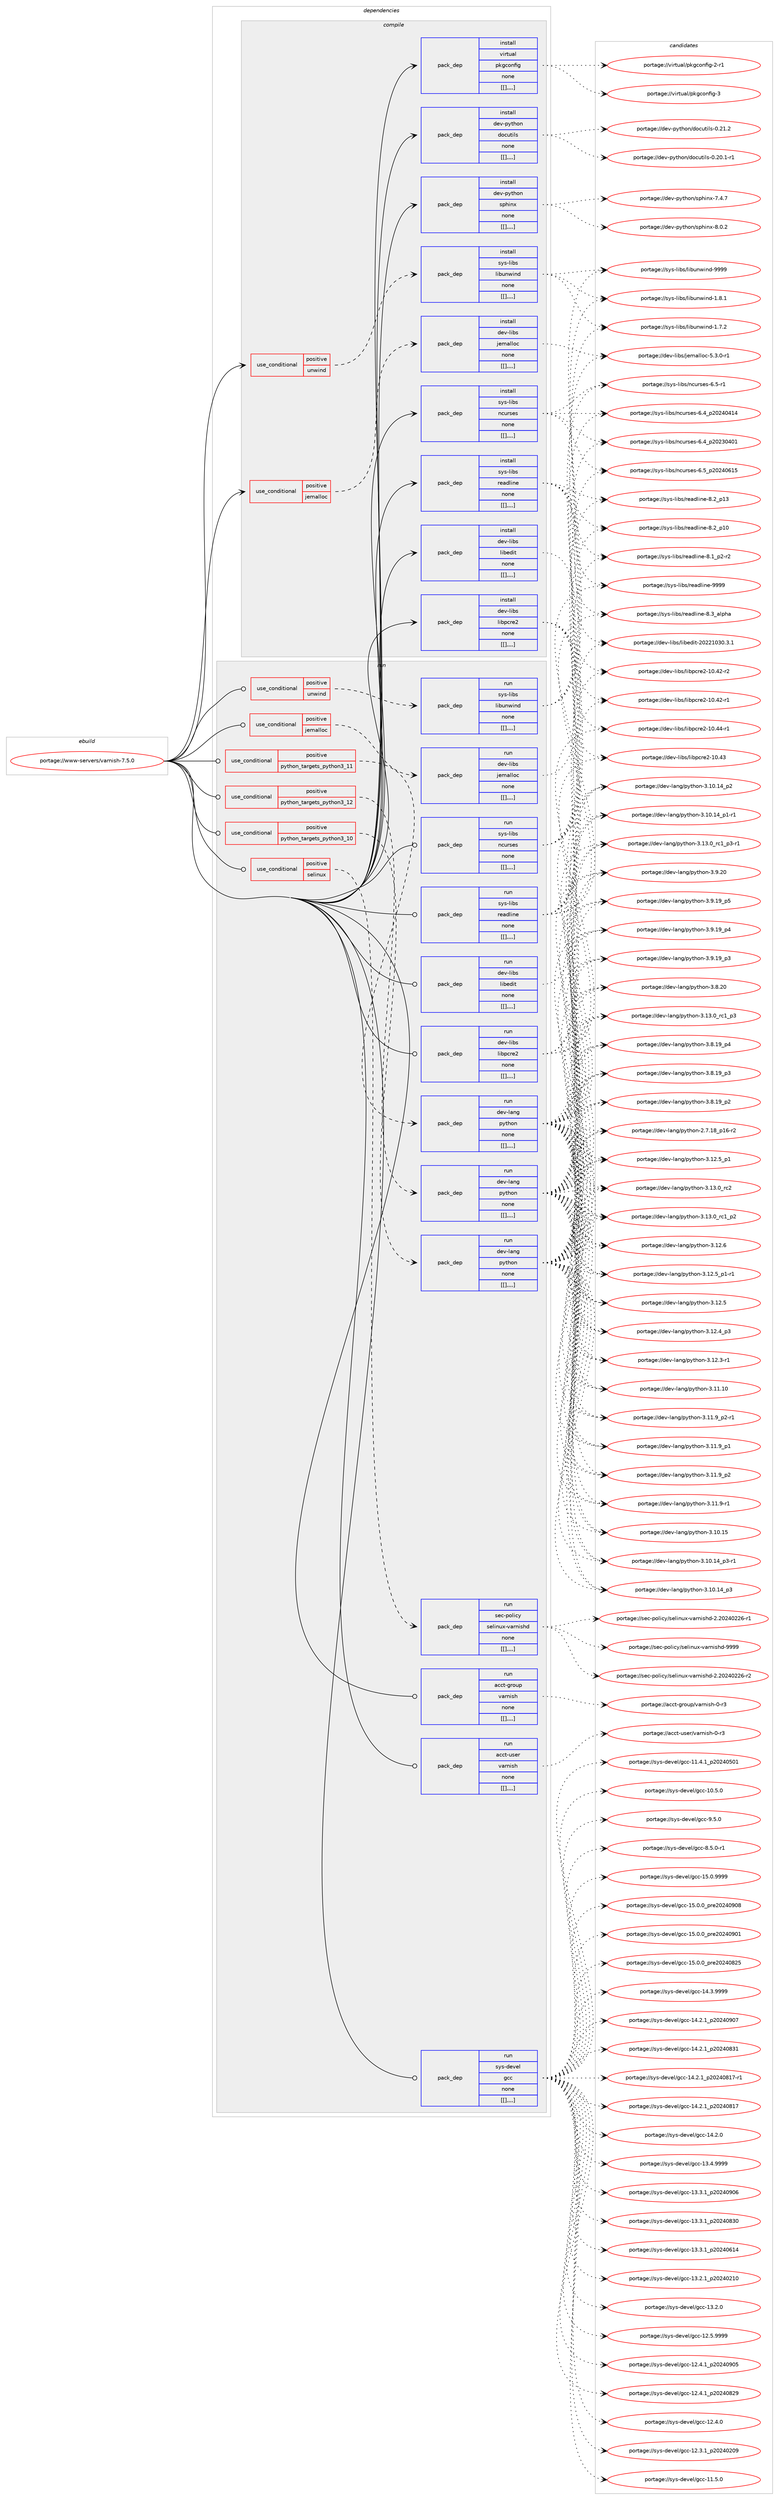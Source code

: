 digraph prolog {

# *************
# Graph options
# *************

newrank=true;
concentrate=true;
compound=true;
graph [rankdir=LR,fontname=Helvetica,fontsize=10,ranksep=1.5];#, ranksep=2.5, nodesep=0.2];
edge  [arrowhead=vee];
node  [fontname=Helvetica,fontsize=10];

# **********
# The ebuild
# **********

subgraph cluster_leftcol {
color=gray;
label=<<i>ebuild</i>>;
id [label="portage://www-servers/varnish-7.5.0", color=red, width=4, href="../www-servers/varnish-7.5.0.svg"];
}

# ****************
# The dependencies
# ****************

subgraph cluster_midcol {
color=gray;
label=<<i>dependencies</i>>;
subgraph cluster_compile {
fillcolor="#eeeeee";
style=filled;
label=<<i>compile</i>>;
subgraph cond126175 {
dependency473512 [label=<<TABLE BORDER="0" CELLBORDER="1" CELLSPACING="0" CELLPADDING="4"><TR><TD ROWSPAN="3" CELLPADDING="10">use_conditional</TD></TR><TR><TD>positive</TD></TR><TR><TD>jemalloc</TD></TR></TABLE>>, shape=none, color=red];
subgraph pack343831 {
dependency473513 [label=<<TABLE BORDER="0" CELLBORDER="1" CELLSPACING="0" CELLPADDING="4" WIDTH="220"><TR><TD ROWSPAN="6" CELLPADDING="30">pack_dep</TD></TR><TR><TD WIDTH="110">install</TD></TR><TR><TD>dev-libs</TD></TR><TR><TD>jemalloc</TD></TR><TR><TD>none</TD></TR><TR><TD>[[],,,,]</TD></TR></TABLE>>, shape=none, color=blue];
}
dependency473512:e -> dependency473513:w [weight=20,style="dashed",arrowhead="vee"];
}
id:e -> dependency473512:w [weight=20,style="solid",arrowhead="vee"];
subgraph cond126176 {
dependency473514 [label=<<TABLE BORDER="0" CELLBORDER="1" CELLSPACING="0" CELLPADDING="4"><TR><TD ROWSPAN="3" CELLPADDING="10">use_conditional</TD></TR><TR><TD>positive</TD></TR><TR><TD>unwind</TD></TR></TABLE>>, shape=none, color=red];
subgraph pack343832 {
dependency473515 [label=<<TABLE BORDER="0" CELLBORDER="1" CELLSPACING="0" CELLPADDING="4" WIDTH="220"><TR><TD ROWSPAN="6" CELLPADDING="30">pack_dep</TD></TR><TR><TD WIDTH="110">install</TD></TR><TR><TD>sys-libs</TD></TR><TR><TD>libunwind</TD></TR><TR><TD>none</TD></TR><TR><TD>[[],,,,]</TD></TR></TABLE>>, shape=none, color=blue];
}
dependency473514:e -> dependency473515:w [weight=20,style="dashed",arrowhead="vee"];
}
id:e -> dependency473514:w [weight=20,style="solid",arrowhead="vee"];
subgraph pack343833 {
dependency473516 [label=<<TABLE BORDER="0" CELLBORDER="1" CELLSPACING="0" CELLPADDING="4" WIDTH="220"><TR><TD ROWSPAN="6" CELLPADDING="30">pack_dep</TD></TR><TR><TD WIDTH="110">install</TD></TR><TR><TD>dev-libs</TD></TR><TR><TD>libedit</TD></TR><TR><TD>none</TD></TR><TR><TD>[[],,,,]</TD></TR></TABLE>>, shape=none, color=blue];
}
id:e -> dependency473516:w [weight=20,style="solid",arrowhead="vee"];
subgraph pack343834 {
dependency473517 [label=<<TABLE BORDER="0" CELLBORDER="1" CELLSPACING="0" CELLPADDING="4" WIDTH="220"><TR><TD ROWSPAN="6" CELLPADDING="30">pack_dep</TD></TR><TR><TD WIDTH="110">install</TD></TR><TR><TD>dev-libs</TD></TR><TR><TD>libpcre2</TD></TR><TR><TD>none</TD></TR><TR><TD>[[],,,,]</TD></TR></TABLE>>, shape=none, color=blue];
}
id:e -> dependency473517:w [weight=20,style="solid",arrowhead="vee"];
subgraph pack343835 {
dependency473518 [label=<<TABLE BORDER="0" CELLBORDER="1" CELLSPACING="0" CELLPADDING="4" WIDTH="220"><TR><TD ROWSPAN="6" CELLPADDING="30">pack_dep</TD></TR><TR><TD WIDTH="110">install</TD></TR><TR><TD>dev-python</TD></TR><TR><TD>docutils</TD></TR><TR><TD>none</TD></TR><TR><TD>[[],,,,]</TD></TR></TABLE>>, shape=none, color=blue];
}
id:e -> dependency473518:w [weight=20,style="solid",arrowhead="vee"];
subgraph pack343836 {
dependency473519 [label=<<TABLE BORDER="0" CELLBORDER="1" CELLSPACING="0" CELLPADDING="4" WIDTH="220"><TR><TD ROWSPAN="6" CELLPADDING="30">pack_dep</TD></TR><TR><TD WIDTH="110">install</TD></TR><TR><TD>dev-python</TD></TR><TR><TD>sphinx</TD></TR><TR><TD>none</TD></TR><TR><TD>[[],,,,]</TD></TR></TABLE>>, shape=none, color=blue];
}
id:e -> dependency473519:w [weight=20,style="solid",arrowhead="vee"];
subgraph pack343837 {
dependency473520 [label=<<TABLE BORDER="0" CELLBORDER="1" CELLSPACING="0" CELLPADDING="4" WIDTH="220"><TR><TD ROWSPAN="6" CELLPADDING="30">pack_dep</TD></TR><TR><TD WIDTH="110">install</TD></TR><TR><TD>sys-libs</TD></TR><TR><TD>ncurses</TD></TR><TR><TD>none</TD></TR><TR><TD>[[],,,,]</TD></TR></TABLE>>, shape=none, color=blue];
}
id:e -> dependency473520:w [weight=20,style="solid",arrowhead="vee"];
subgraph pack343838 {
dependency473521 [label=<<TABLE BORDER="0" CELLBORDER="1" CELLSPACING="0" CELLPADDING="4" WIDTH="220"><TR><TD ROWSPAN="6" CELLPADDING="30">pack_dep</TD></TR><TR><TD WIDTH="110">install</TD></TR><TR><TD>sys-libs</TD></TR><TR><TD>readline</TD></TR><TR><TD>none</TD></TR><TR><TD>[[],,,,]</TD></TR></TABLE>>, shape=none, color=blue];
}
id:e -> dependency473521:w [weight=20,style="solid",arrowhead="vee"];
subgraph pack343839 {
dependency473522 [label=<<TABLE BORDER="0" CELLBORDER="1" CELLSPACING="0" CELLPADDING="4" WIDTH="220"><TR><TD ROWSPAN="6" CELLPADDING="30">pack_dep</TD></TR><TR><TD WIDTH="110">install</TD></TR><TR><TD>virtual</TD></TR><TR><TD>pkgconfig</TD></TR><TR><TD>none</TD></TR><TR><TD>[[],,,,]</TD></TR></TABLE>>, shape=none, color=blue];
}
id:e -> dependency473522:w [weight=20,style="solid",arrowhead="vee"];
}
subgraph cluster_compileandrun {
fillcolor="#eeeeee";
style=filled;
label=<<i>compile and run</i>>;
}
subgraph cluster_run {
fillcolor="#eeeeee";
style=filled;
label=<<i>run</i>>;
subgraph cond126177 {
dependency473523 [label=<<TABLE BORDER="0" CELLBORDER="1" CELLSPACING="0" CELLPADDING="4"><TR><TD ROWSPAN="3" CELLPADDING="10">use_conditional</TD></TR><TR><TD>positive</TD></TR><TR><TD>jemalloc</TD></TR></TABLE>>, shape=none, color=red];
subgraph pack343840 {
dependency473524 [label=<<TABLE BORDER="0" CELLBORDER="1" CELLSPACING="0" CELLPADDING="4" WIDTH="220"><TR><TD ROWSPAN="6" CELLPADDING="30">pack_dep</TD></TR><TR><TD WIDTH="110">run</TD></TR><TR><TD>dev-libs</TD></TR><TR><TD>jemalloc</TD></TR><TR><TD>none</TD></TR><TR><TD>[[],,,,]</TD></TR></TABLE>>, shape=none, color=blue];
}
dependency473523:e -> dependency473524:w [weight=20,style="dashed",arrowhead="vee"];
}
id:e -> dependency473523:w [weight=20,style="solid",arrowhead="odot"];
subgraph cond126178 {
dependency473525 [label=<<TABLE BORDER="0" CELLBORDER="1" CELLSPACING="0" CELLPADDING="4"><TR><TD ROWSPAN="3" CELLPADDING="10">use_conditional</TD></TR><TR><TD>positive</TD></TR><TR><TD>python_targets_python3_10</TD></TR></TABLE>>, shape=none, color=red];
subgraph pack343841 {
dependency473526 [label=<<TABLE BORDER="0" CELLBORDER="1" CELLSPACING="0" CELLPADDING="4" WIDTH="220"><TR><TD ROWSPAN="6" CELLPADDING="30">pack_dep</TD></TR><TR><TD WIDTH="110">run</TD></TR><TR><TD>dev-lang</TD></TR><TR><TD>python</TD></TR><TR><TD>none</TD></TR><TR><TD>[[],,,,]</TD></TR></TABLE>>, shape=none, color=blue];
}
dependency473525:e -> dependency473526:w [weight=20,style="dashed",arrowhead="vee"];
}
id:e -> dependency473525:w [weight=20,style="solid",arrowhead="odot"];
subgraph cond126179 {
dependency473527 [label=<<TABLE BORDER="0" CELLBORDER="1" CELLSPACING="0" CELLPADDING="4"><TR><TD ROWSPAN="3" CELLPADDING="10">use_conditional</TD></TR><TR><TD>positive</TD></TR><TR><TD>python_targets_python3_11</TD></TR></TABLE>>, shape=none, color=red];
subgraph pack343842 {
dependency473528 [label=<<TABLE BORDER="0" CELLBORDER="1" CELLSPACING="0" CELLPADDING="4" WIDTH="220"><TR><TD ROWSPAN="6" CELLPADDING="30">pack_dep</TD></TR><TR><TD WIDTH="110">run</TD></TR><TR><TD>dev-lang</TD></TR><TR><TD>python</TD></TR><TR><TD>none</TD></TR><TR><TD>[[],,,,]</TD></TR></TABLE>>, shape=none, color=blue];
}
dependency473527:e -> dependency473528:w [weight=20,style="dashed",arrowhead="vee"];
}
id:e -> dependency473527:w [weight=20,style="solid",arrowhead="odot"];
subgraph cond126180 {
dependency473529 [label=<<TABLE BORDER="0" CELLBORDER="1" CELLSPACING="0" CELLPADDING="4"><TR><TD ROWSPAN="3" CELLPADDING="10">use_conditional</TD></TR><TR><TD>positive</TD></TR><TR><TD>python_targets_python3_12</TD></TR></TABLE>>, shape=none, color=red];
subgraph pack343843 {
dependency473530 [label=<<TABLE BORDER="0" CELLBORDER="1" CELLSPACING="0" CELLPADDING="4" WIDTH="220"><TR><TD ROWSPAN="6" CELLPADDING="30">pack_dep</TD></TR><TR><TD WIDTH="110">run</TD></TR><TR><TD>dev-lang</TD></TR><TR><TD>python</TD></TR><TR><TD>none</TD></TR><TR><TD>[[],,,,]</TD></TR></TABLE>>, shape=none, color=blue];
}
dependency473529:e -> dependency473530:w [weight=20,style="dashed",arrowhead="vee"];
}
id:e -> dependency473529:w [weight=20,style="solid",arrowhead="odot"];
subgraph cond126181 {
dependency473531 [label=<<TABLE BORDER="0" CELLBORDER="1" CELLSPACING="0" CELLPADDING="4"><TR><TD ROWSPAN="3" CELLPADDING="10">use_conditional</TD></TR><TR><TD>positive</TD></TR><TR><TD>selinux</TD></TR></TABLE>>, shape=none, color=red];
subgraph pack343844 {
dependency473532 [label=<<TABLE BORDER="0" CELLBORDER="1" CELLSPACING="0" CELLPADDING="4" WIDTH="220"><TR><TD ROWSPAN="6" CELLPADDING="30">pack_dep</TD></TR><TR><TD WIDTH="110">run</TD></TR><TR><TD>sec-policy</TD></TR><TR><TD>selinux-varnishd</TD></TR><TR><TD>none</TD></TR><TR><TD>[[],,,,]</TD></TR></TABLE>>, shape=none, color=blue];
}
dependency473531:e -> dependency473532:w [weight=20,style="dashed",arrowhead="vee"];
}
id:e -> dependency473531:w [weight=20,style="solid",arrowhead="odot"];
subgraph cond126182 {
dependency473533 [label=<<TABLE BORDER="0" CELLBORDER="1" CELLSPACING="0" CELLPADDING="4"><TR><TD ROWSPAN="3" CELLPADDING="10">use_conditional</TD></TR><TR><TD>positive</TD></TR><TR><TD>unwind</TD></TR></TABLE>>, shape=none, color=red];
subgraph pack343845 {
dependency473534 [label=<<TABLE BORDER="0" CELLBORDER="1" CELLSPACING="0" CELLPADDING="4" WIDTH="220"><TR><TD ROWSPAN="6" CELLPADDING="30">pack_dep</TD></TR><TR><TD WIDTH="110">run</TD></TR><TR><TD>sys-libs</TD></TR><TR><TD>libunwind</TD></TR><TR><TD>none</TD></TR><TR><TD>[[],,,,]</TD></TR></TABLE>>, shape=none, color=blue];
}
dependency473533:e -> dependency473534:w [weight=20,style="dashed",arrowhead="vee"];
}
id:e -> dependency473533:w [weight=20,style="solid",arrowhead="odot"];
subgraph pack343846 {
dependency473535 [label=<<TABLE BORDER="0" CELLBORDER="1" CELLSPACING="0" CELLPADDING="4" WIDTH="220"><TR><TD ROWSPAN="6" CELLPADDING="30">pack_dep</TD></TR><TR><TD WIDTH="110">run</TD></TR><TR><TD>acct-group</TD></TR><TR><TD>varnish</TD></TR><TR><TD>none</TD></TR><TR><TD>[[],,,,]</TD></TR></TABLE>>, shape=none, color=blue];
}
id:e -> dependency473535:w [weight=20,style="solid",arrowhead="odot"];
subgraph pack343847 {
dependency473536 [label=<<TABLE BORDER="0" CELLBORDER="1" CELLSPACING="0" CELLPADDING="4" WIDTH="220"><TR><TD ROWSPAN="6" CELLPADDING="30">pack_dep</TD></TR><TR><TD WIDTH="110">run</TD></TR><TR><TD>acct-user</TD></TR><TR><TD>varnish</TD></TR><TR><TD>none</TD></TR><TR><TD>[[],,,,]</TD></TR></TABLE>>, shape=none, color=blue];
}
id:e -> dependency473536:w [weight=20,style="solid",arrowhead="odot"];
subgraph pack343848 {
dependency473537 [label=<<TABLE BORDER="0" CELLBORDER="1" CELLSPACING="0" CELLPADDING="4" WIDTH="220"><TR><TD ROWSPAN="6" CELLPADDING="30">pack_dep</TD></TR><TR><TD WIDTH="110">run</TD></TR><TR><TD>dev-libs</TD></TR><TR><TD>libedit</TD></TR><TR><TD>none</TD></TR><TR><TD>[[],,,,]</TD></TR></TABLE>>, shape=none, color=blue];
}
id:e -> dependency473537:w [weight=20,style="solid",arrowhead="odot"];
subgraph pack343849 {
dependency473538 [label=<<TABLE BORDER="0" CELLBORDER="1" CELLSPACING="0" CELLPADDING="4" WIDTH="220"><TR><TD ROWSPAN="6" CELLPADDING="30">pack_dep</TD></TR><TR><TD WIDTH="110">run</TD></TR><TR><TD>dev-libs</TD></TR><TR><TD>libpcre2</TD></TR><TR><TD>none</TD></TR><TR><TD>[[],,,,]</TD></TR></TABLE>>, shape=none, color=blue];
}
id:e -> dependency473538:w [weight=20,style="solid",arrowhead="odot"];
subgraph pack343850 {
dependency473539 [label=<<TABLE BORDER="0" CELLBORDER="1" CELLSPACING="0" CELLPADDING="4" WIDTH="220"><TR><TD ROWSPAN="6" CELLPADDING="30">pack_dep</TD></TR><TR><TD WIDTH="110">run</TD></TR><TR><TD>sys-devel</TD></TR><TR><TD>gcc</TD></TR><TR><TD>none</TD></TR><TR><TD>[[],,,,]</TD></TR></TABLE>>, shape=none, color=blue];
}
id:e -> dependency473539:w [weight=20,style="solid",arrowhead="odot"];
subgraph pack343851 {
dependency473540 [label=<<TABLE BORDER="0" CELLBORDER="1" CELLSPACING="0" CELLPADDING="4" WIDTH="220"><TR><TD ROWSPAN="6" CELLPADDING="30">pack_dep</TD></TR><TR><TD WIDTH="110">run</TD></TR><TR><TD>sys-libs</TD></TR><TR><TD>ncurses</TD></TR><TR><TD>none</TD></TR><TR><TD>[[],,,,]</TD></TR></TABLE>>, shape=none, color=blue];
}
id:e -> dependency473540:w [weight=20,style="solid",arrowhead="odot"];
subgraph pack343852 {
dependency473541 [label=<<TABLE BORDER="0" CELLBORDER="1" CELLSPACING="0" CELLPADDING="4" WIDTH="220"><TR><TD ROWSPAN="6" CELLPADDING="30">pack_dep</TD></TR><TR><TD WIDTH="110">run</TD></TR><TR><TD>sys-libs</TD></TR><TR><TD>readline</TD></TR><TR><TD>none</TD></TR><TR><TD>[[],,,,]</TD></TR></TABLE>>, shape=none, color=blue];
}
id:e -> dependency473541:w [weight=20,style="solid",arrowhead="odot"];
}
}

# **************
# The candidates
# **************

subgraph cluster_choices {
rank=same;
color=gray;
label=<<i>candidates</i>>;

subgraph choice343831 {
color=black;
nodesep=1;
choice10010111845108105981154710610110997108108111994553465146484511449 [label="portage://dev-libs/jemalloc-5.3.0-r1", color=red, width=4,href="../dev-libs/jemalloc-5.3.0-r1.svg"];
dependency473513:e -> choice10010111845108105981154710610110997108108111994553465146484511449:w [style=dotted,weight="100"];
}
subgraph choice343832 {
color=black;
nodesep=1;
choice115121115451081059811547108105981171101191051101004557575757 [label="portage://sys-libs/libunwind-9999", color=red, width=4,href="../sys-libs/libunwind-9999.svg"];
choice11512111545108105981154710810598117110119105110100454946564649 [label="portage://sys-libs/libunwind-1.8.1", color=red, width=4,href="../sys-libs/libunwind-1.8.1.svg"];
choice11512111545108105981154710810598117110119105110100454946554650 [label="portage://sys-libs/libunwind-1.7.2", color=red, width=4,href="../sys-libs/libunwind-1.7.2.svg"];
dependency473515:e -> choice115121115451081059811547108105981171101191051101004557575757:w [style=dotted,weight="100"];
dependency473515:e -> choice11512111545108105981154710810598117110119105110100454946564649:w [style=dotted,weight="100"];
dependency473515:e -> choice11512111545108105981154710810598117110119105110100454946554650:w [style=dotted,weight="100"];
}
subgraph choice343833 {
color=black;
nodesep=1;
choice1001011184510810598115471081059810110010511645504850504948514846514649 [label="portage://dev-libs/libedit-20221030.3.1", color=red, width=4,href="../dev-libs/libedit-20221030.3.1.svg"];
dependency473516:e -> choice1001011184510810598115471081059810110010511645504850504948514846514649:w [style=dotted,weight="100"];
}
subgraph choice343834 {
color=black;
nodesep=1;
choice1001011184510810598115471081059811299114101504549484652524511449 [label="portage://dev-libs/libpcre2-10.44-r1", color=red, width=4,href="../dev-libs/libpcre2-10.44-r1.svg"];
choice100101118451081059811547108105981129911410150454948465251 [label="portage://dev-libs/libpcre2-10.43", color=red, width=4,href="../dev-libs/libpcre2-10.43.svg"];
choice1001011184510810598115471081059811299114101504549484652504511450 [label="portage://dev-libs/libpcre2-10.42-r2", color=red, width=4,href="../dev-libs/libpcre2-10.42-r2.svg"];
choice1001011184510810598115471081059811299114101504549484652504511449 [label="portage://dev-libs/libpcre2-10.42-r1", color=red, width=4,href="../dev-libs/libpcre2-10.42-r1.svg"];
dependency473517:e -> choice1001011184510810598115471081059811299114101504549484652524511449:w [style=dotted,weight="100"];
dependency473517:e -> choice100101118451081059811547108105981129911410150454948465251:w [style=dotted,weight="100"];
dependency473517:e -> choice1001011184510810598115471081059811299114101504549484652504511450:w [style=dotted,weight="100"];
dependency473517:e -> choice1001011184510810598115471081059811299114101504549484652504511449:w [style=dotted,weight="100"];
}
subgraph choice343835 {
color=black;
nodesep=1;
choice10010111845112121116104111110471001119911711610510811545484650494650 [label="portage://dev-python/docutils-0.21.2", color=red, width=4,href="../dev-python/docutils-0.21.2.svg"];
choice100101118451121211161041111104710011199117116105108115454846504846494511449 [label="portage://dev-python/docutils-0.20.1-r1", color=red, width=4,href="../dev-python/docutils-0.20.1-r1.svg"];
dependency473518:e -> choice10010111845112121116104111110471001119911711610510811545484650494650:w [style=dotted,weight="100"];
dependency473518:e -> choice100101118451121211161041111104710011199117116105108115454846504846494511449:w [style=dotted,weight="100"];
}
subgraph choice343836 {
color=black;
nodesep=1;
choice1001011184511212111610411111047115112104105110120455646484650 [label="portage://dev-python/sphinx-8.0.2", color=red, width=4,href="../dev-python/sphinx-8.0.2.svg"];
choice1001011184511212111610411111047115112104105110120455546524655 [label="portage://dev-python/sphinx-7.4.7", color=red, width=4,href="../dev-python/sphinx-7.4.7.svg"];
dependency473519:e -> choice1001011184511212111610411111047115112104105110120455646484650:w [style=dotted,weight="100"];
dependency473519:e -> choice1001011184511212111610411111047115112104105110120455546524655:w [style=dotted,weight="100"];
}
subgraph choice343837 {
color=black;
nodesep=1;
choice1151211154510810598115471109911711411510111545544653951125048505248544953 [label="portage://sys-libs/ncurses-6.5_p20240615", color=red, width=4,href="../sys-libs/ncurses-6.5_p20240615.svg"];
choice11512111545108105981154711099117114115101115455446534511449 [label="portage://sys-libs/ncurses-6.5-r1", color=red, width=4,href="../sys-libs/ncurses-6.5-r1.svg"];
choice1151211154510810598115471109911711411510111545544652951125048505248524952 [label="portage://sys-libs/ncurses-6.4_p20240414", color=red, width=4,href="../sys-libs/ncurses-6.4_p20240414.svg"];
choice1151211154510810598115471109911711411510111545544652951125048505148524849 [label="portage://sys-libs/ncurses-6.4_p20230401", color=red, width=4,href="../sys-libs/ncurses-6.4_p20230401.svg"];
dependency473520:e -> choice1151211154510810598115471109911711411510111545544653951125048505248544953:w [style=dotted,weight="100"];
dependency473520:e -> choice11512111545108105981154711099117114115101115455446534511449:w [style=dotted,weight="100"];
dependency473520:e -> choice1151211154510810598115471109911711411510111545544652951125048505248524952:w [style=dotted,weight="100"];
dependency473520:e -> choice1151211154510810598115471109911711411510111545544652951125048505148524849:w [style=dotted,weight="100"];
}
subgraph choice343838 {
color=black;
nodesep=1;
choice115121115451081059811547114101971001081051101014557575757 [label="portage://sys-libs/readline-9999", color=red, width=4,href="../sys-libs/readline-9999.svg"];
choice1151211154510810598115471141019710010810511010145564651959710811210497 [label="portage://sys-libs/readline-8.3_alpha", color=red, width=4,href="../sys-libs/readline-8.3_alpha.svg"];
choice1151211154510810598115471141019710010810511010145564650951124951 [label="portage://sys-libs/readline-8.2_p13", color=red, width=4,href="../sys-libs/readline-8.2_p13.svg"];
choice1151211154510810598115471141019710010810511010145564650951124948 [label="portage://sys-libs/readline-8.2_p10", color=red, width=4,href="../sys-libs/readline-8.2_p10.svg"];
choice115121115451081059811547114101971001081051101014556464995112504511450 [label="portage://sys-libs/readline-8.1_p2-r2", color=red, width=4,href="../sys-libs/readline-8.1_p2-r2.svg"];
dependency473521:e -> choice115121115451081059811547114101971001081051101014557575757:w [style=dotted,weight="100"];
dependency473521:e -> choice1151211154510810598115471141019710010810511010145564651959710811210497:w [style=dotted,weight="100"];
dependency473521:e -> choice1151211154510810598115471141019710010810511010145564650951124951:w [style=dotted,weight="100"];
dependency473521:e -> choice1151211154510810598115471141019710010810511010145564650951124948:w [style=dotted,weight="100"];
dependency473521:e -> choice115121115451081059811547114101971001081051101014556464995112504511450:w [style=dotted,weight="100"];
}
subgraph choice343839 {
color=black;
nodesep=1;
choice1181051141161179710847112107103991111101021051034551 [label="portage://virtual/pkgconfig-3", color=red, width=4,href="../virtual/pkgconfig-3.svg"];
choice11810511411611797108471121071039911111010210510345504511449 [label="portage://virtual/pkgconfig-2-r1", color=red, width=4,href="../virtual/pkgconfig-2-r1.svg"];
dependency473522:e -> choice1181051141161179710847112107103991111101021051034551:w [style=dotted,weight="100"];
dependency473522:e -> choice11810511411611797108471121071039911111010210510345504511449:w [style=dotted,weight="100"];
}
subgraph choice343840 {
color=black;
nodesep=1;
choice10010111845108105981154710610110997108108111994553465146484511449 [label="portage://dev-libs/jemalloc-5.3.0-r1", color=red, width=4,href="../dev-libs/jemalloc-5.3.0-r1.svg"];
dependency473524:e -> choice10010111845108105981154710610110997108108111994553465146484511449:w [style=dotted,weight="100"];
}
subgraph choice343841 {
color=black;
nodesep=1;
choice10010111845108971101034711212111610411111045514649514648951149950 [label="portage://dev-lang/python-3.13.0_rc2", color=red, width=4,href="../dev-lang/python-3.13.0_rc2.svg"];
choice1001011184510897110103471121211161041111104551464951464895114994995112514511449 [label="portage://dev-lang/python-3.13.0_rc1_p3-r1", color=red, width=4,href="../dev-lang/python-3.13.0_rc1_p3-r1.svg"];
choice100101118451089711010347112121116104111110455146495146489511499499511251 [label="portage://dev-lang/python-3.13.0_rc1_p3", color=red, width=4,href="../dev-lang/python-3.13.0_rc1_p3.svg"];
choice100101118451089711010347112121116104111110455146495146489511499499511250 [label="portage://dev-lang/python-3.13.0_rc1_p2", color=red, width=4,href="../dev-lang/python-3.13.0_rc1_p2.svg"];
choice10010111845108971101034711212111610411111045514649504654 [label="portage://dev-lang/python-3.12.6", color=red, width=4,href="../dev-lang/python-3.12.6.svg"];
choice1001011184510897110103471121211161041111104551464950465395112494511449 [label="portage://dev-lang/python-3.12.5_p1-r1", color=red, width=4,href="../dev-lang/python-3.12.5_p1-r1.svg"];
choice100101118451089711010347112121116104111110455146495046539511249 [label="portage://dev-lang/python-3.12.5_p1", color=red, width=4,href="../dev-lang/python-3.12.5_p1.svg"];
choice10010111845108971101034711212111610411111045514649504653 [label="portage://dev-lang/python-3.12.5", color=red, width=4,href="../dev-lang/python-3.12.5.svg"];
choice100101118451089711010347112121116104111110455146495046529511251 [label="portage://dev-lang/python-3.12.4_p3", color=red, width=4,href="../dev-lang/python-3.12.4_p3.svg"];
choice100101118451089711010347112121116104111110455146495046514511449 [label="portage://dev-lang/python-3.12.3-r1", color=red, width=4,href="../dev-lang/python-3.12.3-r1.svg"];
choice1001011184510897110103471121211161041111104551464949464948 [label="portage://dev-lang/python-3.11.10", color=red, width=4,href="../dev-lang/python-3.11.10.svg"];
choice1001011184510897110103471121211161041111104551464949465795112504511449 [label="portage://dev-lang/python-3.11.9_p2-r1", color=red, width=4,href="../dev-lang/python-3.11.9_p2-r1.svg"];
choice100101118451089711010347112121116104111110455146494946579511250 [label="portage://dev-lang/python-3.11.9_p2", color=red, width=4,href="../dev-lang/python-3.11.9_p2.svg"];
choice100101118451089711010347112121116104111110455146494946579511249 [label="portage://dev-lang/python-3.11.9_p1", color=red, width=4,href="../dev-lang/python-3.11.9_p1.svg"];
choice100101118451089711010347112121116104111110455146494946574511449 [label="portage://dev-lang/python-3.11.9-r1", color=red, width=4,href="../dev-lang/python-3.11.9-r1.svg"];
choice1001011184510897110103471121211161041111104551464948464953 [label="portage://dev-lang/python-3.10.15", color=red, width=4,href="../dev-lang/python-3.10.15.svg"];
choice100101118451089711010347112121116104111110455146494846495295112514511449 [label="portage://dev-lang/python-3.10.14_p3-r1", color=red, width=4,href="../dev-lang/python-3.10.14_p3-r1.svg"];
choice10010111845108971101034711212111610411111045514649484649529511251 [label="portage://dev-lang/python-3.10.14_p3", color=red, width=4,href="../dev-lang/python-3.10.14_p3.svg"];
choice10010111845108971101034711212111610411111045514649484649529511250 [label="portage://dev-lang/python-3.10.14_p2", color=red, width=4,href="../dev-lang/python-3.10.14_p2.svg"];
choice100101118451089711010347112121116104111110455146494846495295112494511449 [label="portage://dev-lang/python-3.10.14_p1-r1", color=red, width=4,href="../dev-lang/python-3.10.14_p1-r1.svg"];
choice10010111845108971101034711212111610411111045514657465048 [label="portage://dev-lang/python-3.9.20", color=red, width=4,href="../dev-lang/python-3.9.20.svg"];
choice100101118451089711010347112121116104111110455146574649579511253 [label="portage://dev-lang/python-3.9.19_p5", color=red, width=4,href="../dev-lang/python-3.9.19_p5.svg"];
choice100101118451089711010347112121116104111110455146574649579511252 [label="portage://dev-lang/python-3.9.19_p4", color=red, width=4,href="../dev-lang/python-3.9.19_p4.svg"];
choice100101118451089711010347112121116104111110455146574649579511251 [label="portage://dev-lang/python-3.9.19_p3", color=red, width=4,href="../dev-lang/python-3.9.19_p3.svg"];
choice10010111845108971101034711212111610411111045514656465048 [label="portage://dev-lang/python-3.8.20", color=red, width=4,href="../dev-lang/python-3.8.20.svg"];
choice100101118451089711010347112121116104111110455146564649579511252 [label="portage://dev-lang/python-3.8.19_p4", color=red, width=4,href="../dev-lang/python-3.8.19_p4.svg"];
choice100101118451089711010347112121116104111110455146564649579511251 [label="portage://dev-lang/python-3.8.19_p3", color=red, width=4,href="../dev-lang/python-3.8.19_p3.svg"];
choice100101118451089711010347112121116104111110455146564649579511250 [label="portage://dev-lang/python-3.8.19_p2", color=red, width=4,href="../dev-lang/python-3.8.19_p2.svg"];
choice100101118451089711010347112121116104111110455046554649569511249544511450 [label="portage://dev-lang/python-2.7.18_p16-r2", color=red, width=4,href="../dev-lang/python-2.7.18_p16-r2.svg"];
dependency473526:e -> choice10010111845108971101034711212111610411111045514649514648951149950:w [style=dotted,weight="100"];
dependency473526:e -> choice1001011184510897110103471121211161041111104551464951464895114994995112514511449:w [style=dotted,weight="100"];
dependency473526:e -> choice100101118451089711010347112121116104111110455146495146489511499499511251:w [style=dotted,weight="100"];
dependency473526:e -> choice100101118451089711010347112121116104111110455146495146489511499499511250:w [style=dotted,weight="100"];
dependency473526:e -> choice10010111845108971101034711212111610411111045514649504654:w [style=dotted,weight="100"];
dependency473526:e -> choice1001011184510897110103471121211161041111104551464950465395112494511449:w [style=dotted,weight="100"];
dependency473526:e -> choice100101118451089711010347112121116104111110455146495046539511249:w [style=dotted,weight="100"];
dependency473526:e -> choice10010111845108971101034711212111610411111045514649504653:w [style=dotted,weight="100"];
dependency473526:e -> choice100101118451089711010347112121116104111110455146495046529511251:w [style=dotted,weight="100"];
dependency473526:e -> choice100101118451089711010347112121116104111110455146495046514511449:w [style=dotted,weight="100"];
dependency473526:e -> choice1001011184510897110103471121211161041111104551464949464948:w [style=dotted,weight="100"];
dependency473526:e -> choice1001011184510897110103471121211161041111104551464949465795112504511449:w [style=dotted,weight="100"];
dependency473526:e -> choice100101118451089711010347112121116104111110455146494946579511250:w [style=dotted,weight="100"];
dependency473526:e -> choice100101118451089711010347112121116104111110455146494946579511249:w [style=dotted,weight="100"];
dependency473526:e -> choice100101118451089711010347112121116104111110455146494946574511449:w [style=dotted,weight="100"];
dependency473526:e -> choice1001011184510897110103471121211161041111104551464948464953:w [style=dotted,weight="100"];
dependency473526:e -> choice100101118451089711010347112121116104111110455146494846495295112514511449:w [style=dotted,weight="100"];
dependency473526:e -> choice10010111845108971101034711212111610411111045514649484649529511251:w [style=dotted,weight="100"];
dependency473526:e -> choice10010111845108971101034711212111610411111045514649484649529511250:w [style=dotted,weight="100"];
dependency473526:e -> choice100101118451089711010347112121116104111110455146494846495295112494511449:w [style=dotted,weight="100"];
dependency473526:e -> choice10010111845108971101034711212111610411111045514657465048:w [style=dotted,weight="100"];
dependency473526:e -> choice100101118451089711010347112121116104111110455146574649579511253:w [style=dotted,weight="100"];
dependency473526:e -> choice100101118451089711010347112121116104111110455146574649579511252:w [style=dotted,weight="100"];
dependency473526:e -> choice100101118451089711010347112121116104111110455146574649579511251:w [style=dotted,weight="100"];
dependency473526:e -> choice10010111845108971101034711212111610411111045514656465048:w [style=dotted,weight="100"];
dependency473526:e -> choice100101118451089711010347112121116104111110455146564649579511252:w [style=dotted,weight="100"];
dependency473526:e -> choice100101118451089711010347112121116104111110455146564649579511251:w [style=dotted,weight="100"];
dependency473526:e -> choice100101118451089711010347112121116104111110455146564649579511250:w [style=dotted,weight="100"];
dependency473526:e -> choice100101118451089711010347112121116104111110455046554649569511249544511450:w [style=dotted,weight="100"];
}
subgraph choice343842 {
color=black;
nodesep=1;
choice10010111845108971101034711212111610411111045514649514648951149950 [label="portage://dev-lang/python-3.13.0_rc2", color=red, width=4,href="../dev-lang/python-3.13.0_rc2.svg"];
choice1001011184510897110103471121211161041111104551464951464895114994995112514511449 [label="portage://dev-lang/python-3.13.0_rc1_p3-r1", color=red, width=4,href="../dev-lang/python-3.13.0_rc1_p3-r1.svg"];
choice100101118451089711010347112121116104111110455146495146489511499499511251 [label="portage://dev-lang/python-3.13.0_rc1_p3", color=red, width=4,href="../dev-lang/python-3.13.0_rc1_p3.svg"];
choice100101118451089711010347112121116104111110455146495146489511499499511250 [label="portage://dev-lang/python-3.13.0_rc1_p2", color=red, width=4,href="../dev-lang/python-3.13.0_rc1_p2.svg"];
choice10010111845108971101034711212111610411111045514649504654 [label="portage://dev-lang/python-3.12.6", color=red, width=4,href="../dev-lang/python-3.12.6.svg"];
choice1001011184510897110103471121211161041111104551464950465395112494511449 [label="portage://dev-lang/python-3.12.5_p1-r1", color=red, width=4,href="../dev-lang/python-3.12.5_p1-r1.svg"];
choice100101118451089711010347112121116104111110455146495046539511249 [label="portage://dev-lang/python-3.12.5_p1", color=red, width=4,href="../dev-lang/python-3.12.5_p1.svg"];
choice10010111845108971101034711212111610411111045514649504653 [label="portage://dev-lang/python-3.12.5", color=red, width=4,href="../dev-lang/python-3.12.5.svg"];
choice100101118451089711010347112121116104111110455146495046529511251 [label="portage://dev-lang/python-3.12.4_p3", color=red, width=4,href="../dev-lang/python-3.12.4_p3.svg"];
choice100101118451089711010347112121116104111110455146495046514511449 [label="portage://dev-lang/python-3.12.3-r1", color=red, width=4,href="../dev-lang/python-3.12.3-r1.svg"];
choice1001011184510897110103471121211161041111104551464949464948 [label="portage://dev-lang/python-3.11.10", color=red, width=4,href="../dev-lang/python-3.11.10.svg"];
choice1001011184510897110103471121211161041111104551464949465795112504511449 [label="portage://dev-lang/python-3.11.9_p2-r1", color=red, width=4,href="../dev-lang/python-3.11.9_p2-r1.svg"];
choice100101118451089711010347112121116104111110455146494946579511250 [label="portage://dev-lang/python-3.11.9_p2", color=red, width=4,href="../dev-lang/python-3.11.9_p2.svg"];
choice100101118451089711010347112121116104111110455146494946579511249 [label="portage://dev-lang/python-3.11.9_p1", color=red, width=4,href="../dev-lang/python-3.11.9_p1.svg"];
choice100101118451089711010347112121116104111110455146494946574511449 [label="portage://dev-lang/python-3.11.9-r1", color=red, width=4,href="../dev-lang/python-3.11.9-r1.svg"];
choice1001011184510897110103471121211161041111104551464948464953 [label="portage://dev-lang/python-3.10.15", color=red, width=4,href="../dev-lang/python-3.10.15.svg"];
choice100101118451089711010347112121116104111110455146494846495295112514511449 [label="portage://dev-lang/python-3.10.14_p3-r1", color=red, width=4,href="../dev-lang/python-3.10.14_p3-r1.svg"];
choice10010111845108971101034711212111610411111045514649484649529511251 [label="portage://dev-lang/python-3.10.14_p3", color=red, width=4,href="../dev-lang/python-3.10.14_p3.svg"];
choice10010111845108971101034711212111610411111045514649484649529511250 [label="portage://dev-lang/python-3.10.14_p2", color=red, width=4,href="../dev-lang/python-3.10.14_p2.svg"];
choice100101118451089711010347112121116104111110455146494846495295112494511449 [label="portage://dev-lang/python-3.10.14_p1-r1", color=red, width=4,href="../dev-lang/python-3.10.14_p1-r1.svg"];
choice10010111845108971101034711212111610411111045514657465048 [label="portage://dev-lang/python-3.9.20", color=red, width=4,href="../dev-lang/python-3.9.20.svg"];
choice100101118451089711010347112121116104111110455146574649579511253 [label="portage://dev-lang/python-3.9.19_p5", color=red, width=4,href="../dev-lang/python-3.9.19_p5.svg"];
choice100101118451089711010347112121116104111110455146574649579511252 [label="portage://dev-lang/python-3.9.19_p4", color=red, width=4,href="../dev-lang/python-3.9.19_p4.svg"];
choice100101118451089711010347112121116104111110455146574649579511251 [label="portage://dev-lang/python-3.9.19_p3", color=red, width=4,href="../dev-lang/python-3.9.19_p3.svg"];
choice10010111845108971101034711212111610411111045514656465048 [label="portage://dev-lang/python-3.8.20", color=red, width=4,href="../dev-lang/python-3.8.20.svg"];
choice100101118451089711010347112121116104111110455146564649579511252 [label="portage://dev-lang/python-3.8.19_p4", color=red, width=4,href="../dev-lang/python-3.8.19_p4.svg"];
choice100101118451089711010347112121116104111110455146564649579511251 [label="portage://dev-lang/python-3.8.19_p3", color=red, width=4,href="../dev-lang/python-3.8.19_p3.svg"];
choice100101118451089711010347112121116104111110455146564649579511250 [label="portage://dev-lang/python-3.8.19_p2", color=red, width=4,href="../dev-lang/python-3.8.19_p2.svg"];
choice100101118451089711010347112121116104111110455046554649569511249544511450 [label="portage://dev-lang/python-2.7.18_p16-r2", color=red, width=4,href="../dev-lang/python-2.7.18_p16-r2.svg"];
dependency473528:e -> choice10010111845108971101034711212111610411111045514649514648951149950:w [style=dotted,weight="100"];
dependency473528:e -> choice1001011184510897110103471121211161041111104551464951464895114994995112514511449:w [style=dotted,weight="100"];
dependency473528:e -> choice100101118451089711010347112121116104111110455146495146489511499499511251:w [style=dotted,weight="100"];
dependency473528:e -> choice100101118451089711010347112121116104111110455146495146489511499499511250:w [style=dotted,weight="100"];
dependency473528:e -> choice10010111845108971101034711212111610411111045514649504654:w [style=dotted,weight="100"];
dependency473528:e -> choice1001011184510897110103471121211161041111104551464950465395112494511449:w [style=dotted,weight="100"];
dependency473528:e -> choice100101118451089711010347112121116104111110455146495046539511249:w [style=dotted,weight="100"];
dependency473528:e -> choice10010111845108971101034711212111610411111045514649504653:w [style=dotted,weight="100"];
dependency473528:e -> choice100101118451089711010347112121116104111110455146495046529511251:w [style=dotted,weight="100"];
dependency473528:e -> choice100101118451089711010347112121116104111110455146495046514511449:w [style=dotted,weight="100"];
dependency473528:e -> choice1001011184510897110103471121211161041111104551464949464948:w [style=dotted,weight="100"];
dependency473528:e -> choice1001011184510897110103471121211161041111104551464949465795112504511449:w [style=dotted,weight="100"];
dependency473528:e -> choice100101118451089711010347112121116104111110455146494946579511250:w [style=dotted,weight="100"];
dependency473528:e -> choice100101118451089711010347112121116104111110455146494946579511249:w [style=dotted,weight="100"];
dependency473528:e -> choice100101118451089711010347112121116104111110455146494946574511449:w [style=dotted,weight="100"];
dependency473528:e -> choice1001011184510897110103471121211161041111104551464948464953:w [style=dotted,weight="100"];
dependency473528:e -> choice100101118451089711010347112121116104111110455146494846495295112514511449:w [style=dotted,weight="100"];
dependency473528:e -> choice10010111845108971101034711212111610411111045514649484649529511251:w [style=dotted,weight="100"];
dependency473528:e -> choice10010111845108971101034711212111610411111045514649484649529511250:w [style=dotted,weight="100"];
dependency473528:e -> choice100101118451089711010347112121116104111110455146494846495295112494511449:w [style=dotted,weight="100"];
dependency473528:e -> choice10010111845108971101034711212111610411111045514657465048:w [style=dotted,weight="100"];
dependency473528:e -> choice100101118451089711010347112121116104111110455146574649579511253:w [style=dotted,weight="100"];
dependency473528:e -> choice100101118451089711010347112121116104111110455146574649579511252:w [style=dotted,weight="100"];
dependency473528:e -> choice100101118451089711010347112121116104111110455146574649579511251:w [style=dotted,weight="100"];
dependency473528:e -> choice10010111845108971101034711212111610411111045514656465048:w [style=dotted,weight="100"];
dependency473528:e -> choice100101118451089711010347112121116104111110455146564649579511252:w [style=dotted,weight="100"];
dependency473528:e -> choice100101118451089711010347112121116104111110455146564649579511251:w [style=dotted,weight="100"];
dependency473528:e -> choice100101118451089711010347112121116104111110455146564649579511250:w [style=dotted,weight="100"];
dependency473528:e -> choice100101118451089711010347112121116104111110455046554649569511249544511450:w [style=dotted,weight="100"];
}
subgraph choice343843 {
color=black;
nodesep=1;
choice10010111845108971101034711212111610411111045514649514648951149950 [label="portage://dev-lang/python-3.13.0_rc2", color=red, width=4,href="../dev-lang/python-3.13.0_rc2.svg"];
choice1001011184510897110103471121211161041111104551464951464895114994995112514511449 [label="portage://dev-lang/python-3.13.0_rc1_p3-r1", color=red, width=4,href="../dev-lang/python-3.13.0_rc1_p3-r1.svg"];
choice100101118451089711010347112121116104111110455146495146489511499499511251 [label="portage://dev-lang/python-3.13.0_rc1_p3", color=red, width=4,href="../dev-lang/python-3.13.0_rc1_p3.svg"];
choice100101118451089711010347112121116104111110455146495146489511499499511250 [label="portage://dev-lang/python-3.13.0_rc1_p2", color=red, width=4,href="../dev-lang/python-3.13.0_rc1_p2.svg"];
choice10010111845108971101034711212111610411111045514649504654 [label="portage://dev-lang/python-3.12.6", color=red, width=4,href="../dev-lang/python-3.12.6.svg"];
choice1001011184510897110103471121211161041111104551464950465395112494511449 [label="portage://dev-lang/python-3.12.5_p1-r1", color=red, width=4,href="../dev-lang/python-3.12.5_p1-r1.svg"];
choice100101118451089711010347112121116104111110455146495046539511249 [label="portage://dev-lang/python-3.12.5_p1", color=red, width=4,href="../dev-lang/python-3.12.5_p1.svg"];
choice10010111845108971101034711212111610411111045514649504653 [label="portage://dev-lang/python-3.12.5", color=red, width=4,href="../dev-lang/python-3.12.5.svg"];
choice100101118451089711010347112121116104111110455146495046529511251 [label="portage://dev-lang/python-3.12.4_p3", color=red, width=4,href="../dev-lang/python-3.12.4_p3.svg"];
choice100101118451089711010347112121116104111110455146495046514511449 [label="portage://dev-lang/python-3.12.3-r1", color=red, width=4,href="../dev-lang/python-3.12.3-r1.svg"];
choice1001011184510897110103471121211161041111104551464949464948 [label="portage://dev-lang/python-3.11.10", color=red, width=4,href="../dev-lang/python-3.11.10.svg"];
choice1001011184510897110103471121211161041111104551464949465795112504511449 [label="portage://dev-lang/python-3.11.9_p2-r1", color=red, width=4,href="../dev-lang/python-3.11.9_p2-r1.svg"];
choice100101118451089711010347112121116104111110455146494946579511250 [label="portage://dev-lang/python-3.11.9_p2", color=red, width=4,href="../dev-lang/python-3.11.9_p2.svg"];
choice100101118451089711010347112121116104111110455146494946579511249 [label="portage://dev-lang/python-3.11.9_p1", color=red, width=4,href="../dev-lang/python-3.11.9_p1.svg"];
choice100101118451089711010347112121116104111110455146494946574511449 [label="portage://dev-lang/python-3.11.9-r1", color=red, width=4,href="../dev-lang/python-3.11.9-r1.svg"];
choice1001011184510897110103471121211161041111104551464948464953 [label="portage://dev-lang/python-3.10.15", color=red, width=4,href="../dev-lang/python-3.10.15.svg"];
choice100101118451089711010347112121116104111110455146494846495295112514511449 [label="portage://dev-lang/python-3.10.14_p3-r1", color=red, width=4,href="../dev-lang/python-3.10.14_p3-r1.svg"];
choice10010111845108971101034711212111610411111045514649484649529511251 [label="portage://dev-lang/python-3.10.14_p3", color=red, width=4,href="../dev-lang/python-3.10.14_p3.svg"];
choice10010111845108971101034711212111610411111045514649484649529511250 [label="portage://dev-lang/python-3.10.14_p2", color=red, width=4,href="../dev-lang/python-3.10.14_p2.svg"];
choice100101118451089711010347112121116104111110455146494846495295112494511449 [label="portage://dev-lang/python-3.10.14_p1-r1", color=red, width=4,href="../dev-lang/python-3.10.14_p1-r1.svg"];
choice10010111845108971101034711212111610411111045514657465048 [label="portage://dev-lang/python-3.9.20", color=red, width=4,href="../dev-lang/python-3.9.20.svg"];
choice100101118451089711010347112121116104111110455146574649579511253 [label="portage://dev-lang/python-3.9.19_p5", color=red, width=4,href="../dev-lang/python-3.9.19_p5.svg"];
choice100101118451089711010347112121116104111110455146574649579511252 [label="portage://dev-lang/python-3.9.19_p4", color=red, width=4,href="../dev-lang/python-3.9.19_p4.svg"];
choice100101118451089711010347112121116104111110455146574649579511251 [label="portage://dev-lang/python-3.9.19_p3", color=red, width=4,href="../dev-lang/python-3.9.19_p3.svg"];
choice10010111845108971101034711212111610411111045514656465048 [label="portage://dev-lang/python-3.8.20", color=red, width=4,href="../dev-lang/python-3.8.20.svg"];
choice100101118451089711010347112121116104111110455146564649579511252 [label="portage://dev-lang/python-3.8.19_p4", color=red, width=4,href="../dev-lang/python-3.8.19_p4.svg"];
choice100101118451089711010347112121116104111110455146564649579511251 [label="portage://dev-lang/python-3.8.19_p3", color=red, width=4,href="../dev-lang/python-3.8.19_p3.svg"];
choice100101118451089711010347112121116104111110455146564649579511250 [label="portage://dev-lang/python-3.8.19_p2", color=red, width=4,href="../dev-lang/python-3.8.19_p2.svg"];
choice100101118451089711010347112121116104111110455046554649569511249544511450 [label="portage://dev-lang/python-2.7.18_p16-r2", color=red, width=4,href="../dev-lang/python-2.7.18_p16-r2.svg"];
dependency473530:e -> choice10010111845108971101034711212111610411111045514649514648951149950:w [style=dotted,weight="100"];
dependency473530:e -> choice1001011184510897110103471121211161041111104551464951464895114994995112514511449:w [style=dotted,weight="100"];
dependency473530:e -> choice100101118451089711010347112121116104111110455146495146489511499499511251:w [style=dotted,weight="100"];
dependency473530:e -> choice100101118451089711010347112121116104111110455146495146489511499499511250:w [style=dotted,weight="100"];
dependency473530:e -> choice10010111845108971101034711212111610411111045514649504654:w [style=dotted,weight="100"];
dependency473530:e -> choice1001011184510897110103471121211161041111104551464950465395112494511449:w [style=dotted,weight="100"];
dependency473530:e -> choice100101118451089711010347112121116104111110455146495046539511249:w [style=dotted,weight="100"];
dependency473530:e -> choice10010111845108971101034711212111610411111045514649504653:w [style=dotted,weight="100"];
dependency473530:e -> choice100101118451089711010347112121116104111110455146495046529511251:w [style=dotted,weight="100"];
dependency473530:e -> choice100101118451089711010347112121116104111110455146495046514511449:w [style=dotted,weight="100"];
dependency473530:e -> choice1001011184510897110103471121211161041111104551464949464948:w [style=dotted,weight="100"];
dependency473530:e -> choice1001011184510897110103471121211161041111104551464949465795112504511449:w [style=dotted,weight="100"];
dependency473530:e -> choice100101118451089711010347112121116104111110455146494946579511250:w [style=dotted,weight="100"];
dependency473530:e -> choice100101118451089711010347112121116104111110455146494946579511249:w [style=dotted,weight="100"];
dependency473530:e -> choice100101118451089711010347112121116104111110455146494946574511449:w [style=dotted,weight="100"];
dependency473530:e -> choice1001011184510897110103471121211161041111104551464948464953:w [style=dotted,weight="100"];
dependency473530:e -> choice100101118451089711010347112121116104111110455146494846495295112514511449:w [style=dotted,weight="100"];
dependency473530:e -> choice10010111845108971101034711212111610411111045514649484649529511251:w [style=dotted,weight="100"];
dependency473530:e -> choice10010111845108971101034711212111610411111045514649484649529511250:w [style=dotted,weight="100"];
dependency473530:e -> choice100101118451089711010347112121116104111110455146494846495295112494511449:w [style=dotted,weight="100"];
dependency473530:e -> choice10010111845108971101034711212111610411111045514657465048:w [style=dotted,weight="100"];
dependency473530:e -> choice100101118451089711010347112121116104111110455146574649579511253:w [style=dotted,weight="100"];
dependency473530:e -> choice100101118451089711010347112121116104111110455146574649579511252:w [style=dotted,weight="100"];
dependency473530:e -> choice100101118451089711010347112121116104111110455146574649579511251:w [style=dotted,weight="100"];
dependency473530:e -> choice10010111845108971101034711212111610411111045514656465048:w [style=dotted,weight="100"];
dependency473530:e -> choice100101118451089711010347112121116104111110455146564649579511252:w [style=dotted,weight="100"];
dependency473530:e -> choice100101118451089711010347112121116104111110455146564649579511251:w [style=dotted,weight="100"];
dependency473530:e -> choice100101118451089711010347112121116104111110455146564649579511250:w [style=dotted,weight="100"];
dependency473530:e -> choice100101118451089711010347112121116104111110455046554649569511249544511450:w [style=dotted,weight="100"];
}
subgraph choice343844 {
color=black;
nodesep=1;
choice1151019945112111108105991214711510110810511011712045118971141101051151041004557575757 [label="portage://sec-policy/selinux-varnishd-9999", color=red, width=4,href="../sec-policy/selinux-varnishd-9999.svg"];
choice11510199451121111081059912147115101108105110117120451189711411010511510410045504650485052485050544511450 [label="portage://sec-policy/selinux-varnishd-2.20240226-r2", color=red, width=4,href="../sec-policy/selinux-varnishd-2.20240226-r2.svg"];
choice11510199451121111081059912147115101108105110117120451189711411010511510410045504650485052485050544511449 [label="portage://sec-policy/selinux-varnishd-2.20240226-r1", color=red, width=4,href="../sec-policy/selinux-varnishd-2.20240226-r1.svg"];
dependency473532:e -> choice1151019945112111108105991214711510110810511011712045118971141101051151041004557575757:w [style=dotted,weight="100"];
dependency473532:e -> choice11510199451121111081059912147115101108105110117120451189711411010511510410045504650485052485050544511450:w [style=dotted,weight="100"];
dependency473532:e -> choice11510199451121111081059912147115101108105110117120451189711411010511510410045504650485052485050544511449:w [style=dotted,weight="100"];
}
subgraph choice343845 {
color=black;
nodesep=1;
choice115121115451081059811547108105981171101191051101004557575757 [label="portage://sys-libs/libunwind-9999", color=red, width=4,href="../sys-libs/libunwind-9999.svg"];
choice11512111545108105981154710810598117110119105110100454946564649 [label="portage://sys-libs/libunwind-1.8.1", color=red, width=4,href="../sys-libs/libunwind-1.8.1.svg"];
choice11512111545108105981154710810598117110119105110100454946554650 [label="portage://sys-libs/libunwind-1.7.2", color=red, width=4,href="../sys-libs/libunwind-1.7.2.svg"];
dependency473534:e -> choice115121115451081059811547108105981171101191051101004557575757:w [style=dotted,weight="100"];
dependency473534:e -> choice11512111545108105981154710810598117110119105110100454946564649:w [style=dotted,weight="100"];
dependency473534:e -> choice11512111545108105981154710810598117110119105110100454946554650:w [style=dotted,weight="100"];
}
subgraph choice343846 {
color=black;
nodesep=1;
choice97999911645103114111117112471189711411010511510445484511451 [label="portage://acct-group/varnish-0-r3", color=red, width=4,href="../acct-group/varnish-0-r3.svg"];
dependency473535:e -> choice97999911645103114111117112471189711411010511510445484511451:w [style=dotted,weight="100"];
}
subgraph choice343847 {
color=black;
nodesep=1;
choice97999911645117115101114471189711411010511510445484511451 [label="portage://acct-user/varnish-0-r3", color=red, width=4,href="../acct-user/varnish-0-r3.svg"];
dependency473536:e -> choice97999911645117115101114471189711411010511510445484511451:w [style=dotted,weight="100"];
}
subgraph choice343848 {
color=black;
nodesep=1;
choice1001011184510810598115471081059810110010511645504850504948514846514649 [label="portage://dev-libs/libedit-20221030.3.1", color=red, width=4,href="../dev-libs/libedit-20221030.3.1.svg"];
dependency473537:e -> choice1001011184510810598115471081059810110010511645504850504948514846514649:w [style=dotted,weight="100"];
}
subgraph choice343849 {
color=black;
nodesep=1;
choice1001011184510810598115471081059811299114101504549484652524511449 [label="portage://dev-libs/libpcre2-10.44-r1", color=red, width=4,href="../dev-libs/libpcre2-10.44-r1.svg"];
choice100101118451081059811547108105981129911410150454948465251 [label="portage://dev-libs/libpcre2-10.43", color=red, width=4,href="../dev-libs/libpcre2-10.43.svg"];
choice1001011184510810598115471081059811299114101504549484652504511450 [label="portage://dev-libs/libpcre2-10.42-r2", color=red, width=4,href="../dev-libs/libpcre2-10.42-r2.svg"];
choice1001011184510810598115471081059811299114101504549484652504511449 [label="portage://dev-libs/libpcre2-10.42-r1", color=red, width=4,href="../dev-libs/libpcre2-10.42-r1.svg"];
dependency473538:e -> choice1001011184510810598115471081059811299114101504549484652524511449:w [style=dotted,weight="100"];
dependency473538:e -> choice100101118451081059811547108105981129911410150454948465251:w [style=dotted,weight="100"];
dependency473538:e -> choice1001011184510810598115471081059811299114101504549484652504511450:w [style=dotted,weight="100"];
dependency473538:e -> choice1001011184510810598115471081059811299114101504549484652504511449:w [style=dotted,weight="100"];
}
subgraph choice343850 {
color=black;
nodesep=1;
choice1151211154510010111810110847103999945495346484657575757 [label="portage://sys-devel/gcc-15.0.9999", color=red, width=4,href="../sys-devel/gcc-15.0.9999.svg"];
choice1151211154510010111810110847103999945495346484648951121141015048505248574856 [label="portage://sys-devel/gcc-15.0.0_pre20240908", color=red, width=4,href="../sys-devel/gcc-15.0.0_pre20240908.svg"];
choice1151211154510010111810110847103999945495346484648951121141015048505248574849 [label="portage://sys-devel/gcc-15.0.0_pre20240901", color=red, width=4,href="../sys-devel/gcc-15.0.0_pre20240901.svg"];
choice1151211154510010111810110847103999945495346484648951121141015048505248565053 [label="portage://sys-devel/gcc-15.0.0_pre20240825", color=red, width=4,href="../sys-devel/gcc-15.0.0_pre20240825.svg"];
choice1151211154510010111810110847103999945495246514657575757 [label="portage://sys-devel/gcc-14.3.9999", color=red, width=4,href="../sys-devel/gcc-14.3.9999.svg"];
choice1151211154510010111810110847103999945495246504649951125048505248574855 [label="portage://sys-devel/gcc-14.2.1_p20240907", color=red, width=4,href="../sys-devel/gcc-14.2.1_p20240907.svg"];
choice1151211154510010111810110847103999945495246504649951125048505248565149 [label="portage://sys-devel/gcc-14.2.1_p20240831", color=red, width=4,href="../sys-devel/gcc-14.2.1_p20240831.svg"];
choice11512111545100101118101108471039999454952465046499511250485052485649554511449 [label="portage://sys-devel/gcc-14.2.1_p20240817-r1", color=red, width=4,href="../sys-devel/gcc-14.2.1_p20240817-r1.svg"];
choice1151211154510010111810110847103999945495246504649951125048505248564955 [label="portage://sys-devel/gcc-14.2.1_p20240817", color=red, width=4,href="../sys-devel/gcc-14.2.1_p20240817.svg"];
choice1151211154510010111810110847103999945495246504648 [label="portage://sys-devel/gcc-14.2.0", color=red, width=4,href="../sys-devel/gcc-14.2.0.svg"];
choice1151211154510010111810110847103999945495146524657575757 [label="portage://sys-devel/gcc-13.4.9999", color=red, width=4,href="../sys-devel/gcc-13.4.9999.svg"];
choice1151211154510010111810110847103999945495146514649951125048505248574854 [label="portage://sys-devel/gcc-13.3.1_p20240906", color=red, width=4,href="../sys-devel/gcc-13.3.1_p20240906.svg"];
choice1151211154510010111810110847103999945495146514649951125048505248565148 [label="portage://sys-devel/gcc-13.3.1_p20240830", color=red, width=4,href="../sys-devel/gcc-13.3.1_p20240830.svg"];
choice1151211154510010111810110847103999945495146514649951125048505248544952 [label="portage://sys-devel/gcc-13.3.1_p20240614", color=red, width=4,href="../sys-devel/gcc-13.3.1_p20240614.svg"];
choice1151211154510010111810110847103999945495146504649951125048505248504948 [label="portage://sys-devel/gcc-13.2.1_p20240210", color=red, width=4,href="../sys-devel/gcc-13.2.1_p20240210.svg"];
choice1151211154510010111810110847103999945495146504648 [label="portage://sys-devel/gcc-13.2.0", color=red, width=4,href="../sys-devel/gcc-13.2.0.svg"];
choice1151211154510010111810110847103999945495046534657575757 [label="portage://sys-devel/gcc-12.5.9999", color=red, width=4,href="../sys-devel/gcc-12.5.9999.svg"];
choice1151211154510010111810110847103999945495046524649951125048505248574853 [label="portage://sys-devel/gcc-12.4.1_p20240905", color=red, width=4,href="../sys-devel/gcc-12.4.1_p20240905.svg"];
choice1151211154510010111810110847103999945495046524649951125048505248565057 [label="portage://sys-devel/gcc-12.4.1_p20240829", color=red, width=4,href="../sys-devel/gcc-12.4.1_p20240829.svg"];
choice1151211154510010111810110847103999945495046524648 [label="portage://sys-devel/gcc-12.4.0", color=red, width=4,href="../sys-devel/gcc-12.4.0.svg"];
choice1151211154510010111810110847103999945495046514649951125048505248504857 [label="portage://sys-devel/gcc-12.3.1_p20240209", color=red, width=4,href="../sys-devel/gcc-12.3.1_p20240209.svg"];
choice1151211154510010111810110847103999945494946534648 [label="portage://sys-devel/gcc-11.5.0", color=red, width=4,href="../sys-devel/gcc-11.5.0.svg"];
choice1151211154510010111810110847103999945494946524649951125048505248534849 [label="portage://sys-devel/gcc-11.4.1_p20240501", color=red, width=4,href="../sys-devel/gcc-11.4.1_p20240501.svg"];
choice1151211154510010111810110847103999945494846534648 [label="portage://sys-devel/gcc-10.5.0", color=red, width=4,href="../sys-devel/gcc-10.5.0.svg"];
choice11512111545100101118101108471039999455746534648 [label="portage://sys-devel/gcc-9.5.0", color=red, width=4,href="../sys-devel/gcc-9.5.0.svg"];
choice115121115451001011181011084710399994556465346484511449 [label="portage://sys-devel/gcc-8.5.0-r1", color=red, width=4,href="../sys-devel/gcc-8.5.0-r1.svg"];
dependency473539:e -> choice1151211154510010111810110847103999945495346484657575757:w [style=dotted,weight="100"];
dependency473539:e -> choice1151211154510010111810110847103999945495346484648951121141015048505248574856:w [style=dotted,weight="100"];
dependency473539:e -> choice1151211154510010111810110847103999945495346484648951121141015048505248574849:w [style=dotted,weight="100"];
dependency473539:e -> choice1151211154510010111810110847103999945495346484648951121141015048505248565053:w [style=dotted,weight="100"];
dependency473539:e -> choice1151211154510010111810110847103999945495246514657575757:w [style=dotted,weight="100"];
dependency473539:e -> choice1151211154510010111810110847103999945495246504649951125048505248574855:w [style=dotted,weight="100"];
dependency473539:e -> choice1151211154510010111810110847103999945495246504649951125048505248565149:w [style=dotted,weight="100"];
dependency473539:e -> choice11512111545100101118101108471039999454952465046499511250485052485649554511449:w [style=dotted,weight="100"];
dependency473539:e -> choice1151211154510010111810110847103999945495246504649951125048505248564955:w [style=dotted,weight="100"];
dependency473539:e -> choice1151211154510010111810110847103999945495246504648:w [style=dotted,weight="100"];
dependency473539:e -> choice1151211154510010111810110847103999945495146524657575757:w [style=dotted,weight="100"];
dependency473539:e -> choice1151211154510010111810110847103999945495146514649951125048505248574854:w [style=dotted,weight="100"];
dependency473539:e -> choice1151211154510010111810110847103999945495146514649951125048505248565148:w [style=dotted,weight="100"];
dependency473539:e -> choice1151211154510010111810110847103999945495146514649951125048505248544952:w [style=dotted,weight="100"];
dependency473539:e -> choice1151211154510010111810110847103999945495146504649951125048505248504948:w [style=dotted,weight="100"];
dependency473539:e -> choice1151211154510010111810110847103999945495146504648:w [style=dotted,weight="100"];
dependency473539:e -> choice1151211154510010111810110847103999945495046534657575757:w [style=dotted,weight="100"];
dependency473539:e -> choice1151211154510010111810110847103999945495046524649951125048505248574853:w [style=dotted,weight="100"];
dependency473539:e -> choice1151211154510010111810110847103999945495046524649951125048505248565057:w [style=dotted,weight="100"];
dependency473539:e -> choice1151211154510010111810110847103999945495046524648:w [style=dotted,weight="100"];
dependency473539:e -> choice1151211154510010111810110847103999945495046514649951125048505248504857:w [style=dotted,weight="100"];
dependency473539:e -> choice1151211154510010111810110847103999945494946534648:w [style=dotted,weight="100"];
dependency473539:e -> choice1151211154510010111810110847103999945494946524649951125048505248534849:w [style=dotted,weight="100"];
dependency473539:e -> choice1151211154510010111810110847103999945494846534648:w [style=dotted,weight="100"];
dependency473539:e -> choice11512111545100101118101108471039999455746534648:w [style=dotted,weight="100"];
dependency473539:e -> choice115121115451001011181011084710399994556465346484511449:w [style=dotted,weight="100"];
}
subgraph choice343851 {
color=black;
nodesep=1;
choice1151211154510810598115471109911711411510111545544653951125048505248544953 [label="portage://sys-libs/ncurses-6.5_p20240615", color=red, width=4,href="../sys-libs/ncurses-6.5_p20240615.svg"];
choice11512111545108105981154711099117114115101115455446534511449 [label="portage://sys-libs/ncurses-6.5-r1", color=red, width=4,href="../sys-libs/ncurses-6.5-r1.svg"];
choice1151211154510810598115471109911711411510111545544652951125048505248524952 [label="portage://sys-libs/ncurses-6.4_p20240414", color=red, width=4,href="../sys-libs/ncurses-6.4_p20240414.svg"];
choice1151211154510810598115471109911711411510111545544652951125048505148524849 [label="portage://sys-libs/ncurses-6.4_p20230401", color=red, width=4,href="../sys-libs/ncurses-6.4_p20230401.svg"];
dependency473540:e -> choice1151211154510810598115471109911711411510111545544653951125048505248544953:w [style=dotted,weight="100"];
dependency473540:e -> choice11512111545108105981154711099117114115101115455446534511449:w [style=dotted,weight="100"];
dependency473540:e -> choice1151211154510810598115471109911711411510111545544652951125048505248524952:w [style=dotted,weight="100"];
dependency473540:e -> choice1151211154510810598115471109911711411510111545544652951125048505148524849:w [style=dotted,weight="100"];
}
subgraph choice343852 {
color=black;
nodesep=1;
choice115121115451081059811547114101971001081051101014557575757 [label="portage://sys-libs/readline-9999", color=red, width=4,href="../sys-libs/readline-9999.svg"];
choice1151211154510810598115471141019710010810511010145564651959710811210497 [label="portage://sys-libs/readline-8.3_alpha", color=red, width=4,href="../sys-libs/readline-8.3_alpha.svg"];
choice1151211154510810598115471141019710010810511010145564650951124951 [label="portage://sys-libs/readline-8.2_p13", color=red, width=4,href="../sys-libs/readline-8.2_p13.svg"];
choice1151211154510810598115471141019710010810511010145564650951124948 [label="portage://sys-libs/readline-8.2_p10", color=red, width=4,href="../sys-libs/readline-8.2_p10.svg"];
choice115121115451081059811547114101971001081051101014556464995112504511450 [label="portage://sys-libs/readline-8.1_p2-r2", color=red, width=4,href="../sys-libs/readline-8.1_p2-r2.svg"];
dependency473541:e -> choice115121115451081059811547114101971001081051101014557575757:w [style=dotted,weight="100"];
dependency473541:e -> choice1151211154510810598115471141019710010810511010145564651959710811210497:w [style=dotted,weight="100"];
dependency473541:e -> choice1151211154510810598115471141019710010810511010145564650951124951:w [style=dotted,weight="100"];
dependency473541:e -> choice1151211154510810598115471141019710010810511010145564650951124948:w [style=dotted,weight="100"];
dependency473541:e -> choice115121115451081059811547114101971001081051101014556464995112504511450:w [style=dotted,weight="100"];
}
}

}
